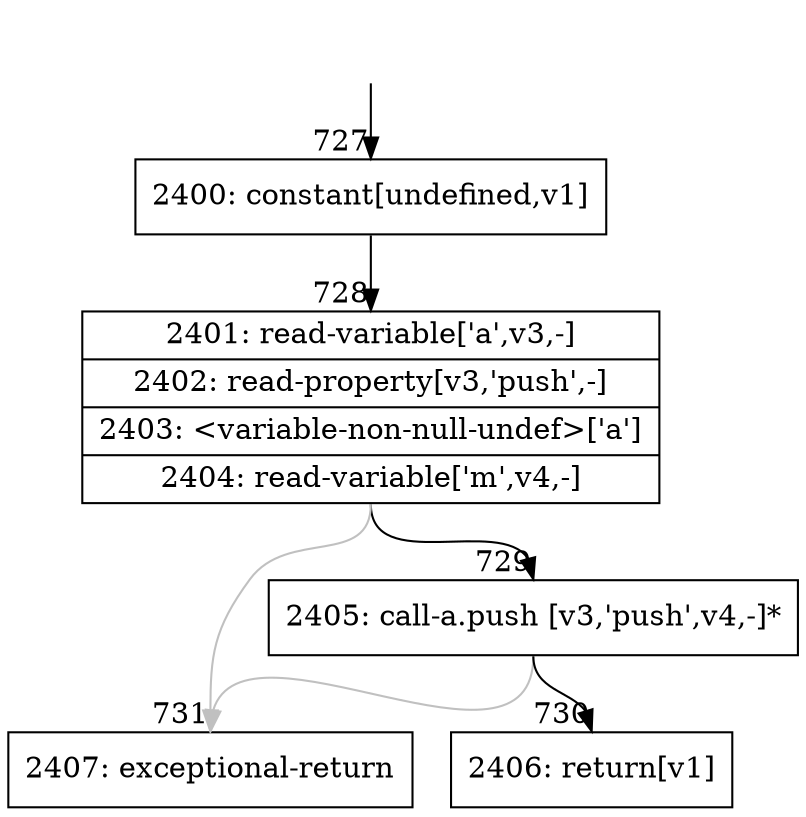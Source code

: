 digraph {
rankdir="TD"
BB_entry78[shape=none,label=""];
BB_entry78 -> BB727 [tailport=s, headport=n, headlabel="    727"]
BB727 [shape=record label="{2400: constant[undefined,v1]}" ] 
BB727 -> BB728 [tailport=s, headport=n, headlabel="      728"]
BB728 [shape=record label="{2401: read-variable['a',v3,-]|2402: read-property[v3,'push',-]|2403: \<variable-non-null-undef\>['a']|2404: read-variable['m',v4,-]}" ] 
BB728 -> BB729 [tailport=s, headport=n, headlabel="      729"]
BB728 -> BB731 [tailport=s, headport=n, color=gray, headlabel="      731"]
BB729 [shape=record label="{2405: call-a.push [v3,'push',v4,-]*}" ] 
BB729 -> BB730 [tailport=s, headport=n, headlabel="      730"]
BB729 -> BB731 [tailport=s, headport=n, color=gray]
BB730 [shape=record label="{2406: return[v1]}" ] 
BB731 [shape=record label="{2407: exceptional-return}" ] 
//#$~ 759
}
